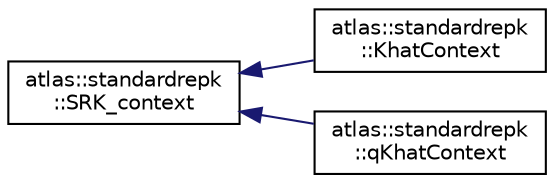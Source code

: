 digraph "Graphical Class Hierarchy"
{
  edge [fontname="Helvetica",fontsize="10",labelfontname="Helvetica",labelfontsize="10"];
  node [fontname="Helvetica",fontsize="10",shape=record];
  rankdir="LR";
  Node1 [label="atlas::standardrepk\l::SRK_context",height=0.2,width=0.4,color="black", fillcolor="white", style="filled",URL="$classatlas_1_1standardrepk_1_1SRK__context.html"];
  Node1 -> Node2 [dir="back",color="midnightblue",fontsize="10",style="solid",fontname="Helvetica"];
  Node2 [label="atlas::standardrepk\l::KhatContext",height=0.2,width=0.4,color="black", fillcolor="white", style="filled",URL="$classatlas_1_1standardrepk_1_1KhatContext.html"];
  Node1 -> Node3 [dir="back",color="midnightblue",fontsize="10",style="solid",fontname="Helvetica"];
  Node3 [label="atlas::standardrepk\l::qKhatContext",height=0.2,width=0.4,color="black", fillcolor="white", style="filled",URL="$classatlas_1_1standardrepk_1_1qKhatContext.html"];
}
